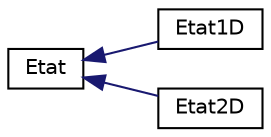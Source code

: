 digraph "Graphical Class Hierarchy"
{
  edge [fontname="Helvetica",fontsize="10",labelfontname="Helvetica",labelfontsize="10"];
  node [fontname="Helvetica",fontsize="10",shape=record];
  rankdir="LR";
  Node0 [label="Etat",height=0.2,width=0.4,color="black", fillcolor="white", style="filled",URL="$class_etat.html",tooltip="classe mère pour les états "];
  Node0 -> Node1 [dir="back",color="midnightblue",fontsize="10",style="solid",fontname="Helvetica"];
  Node1 [label="Etat1D",height=0.2,width=0.4,color="black", fillcolor="white", style="filled",URL="$class_etat1_d.html"];
  Node0 -> Node2 [dir="back",color="midnightblue",fontsize="10",style="solid",fontname="Helvetica"];
  Node2 [label="Etat2D",height=0.2,width=0.4,color="black", fillcolor="white", style="filled",URL="$class_etat2_d.html"];
}
